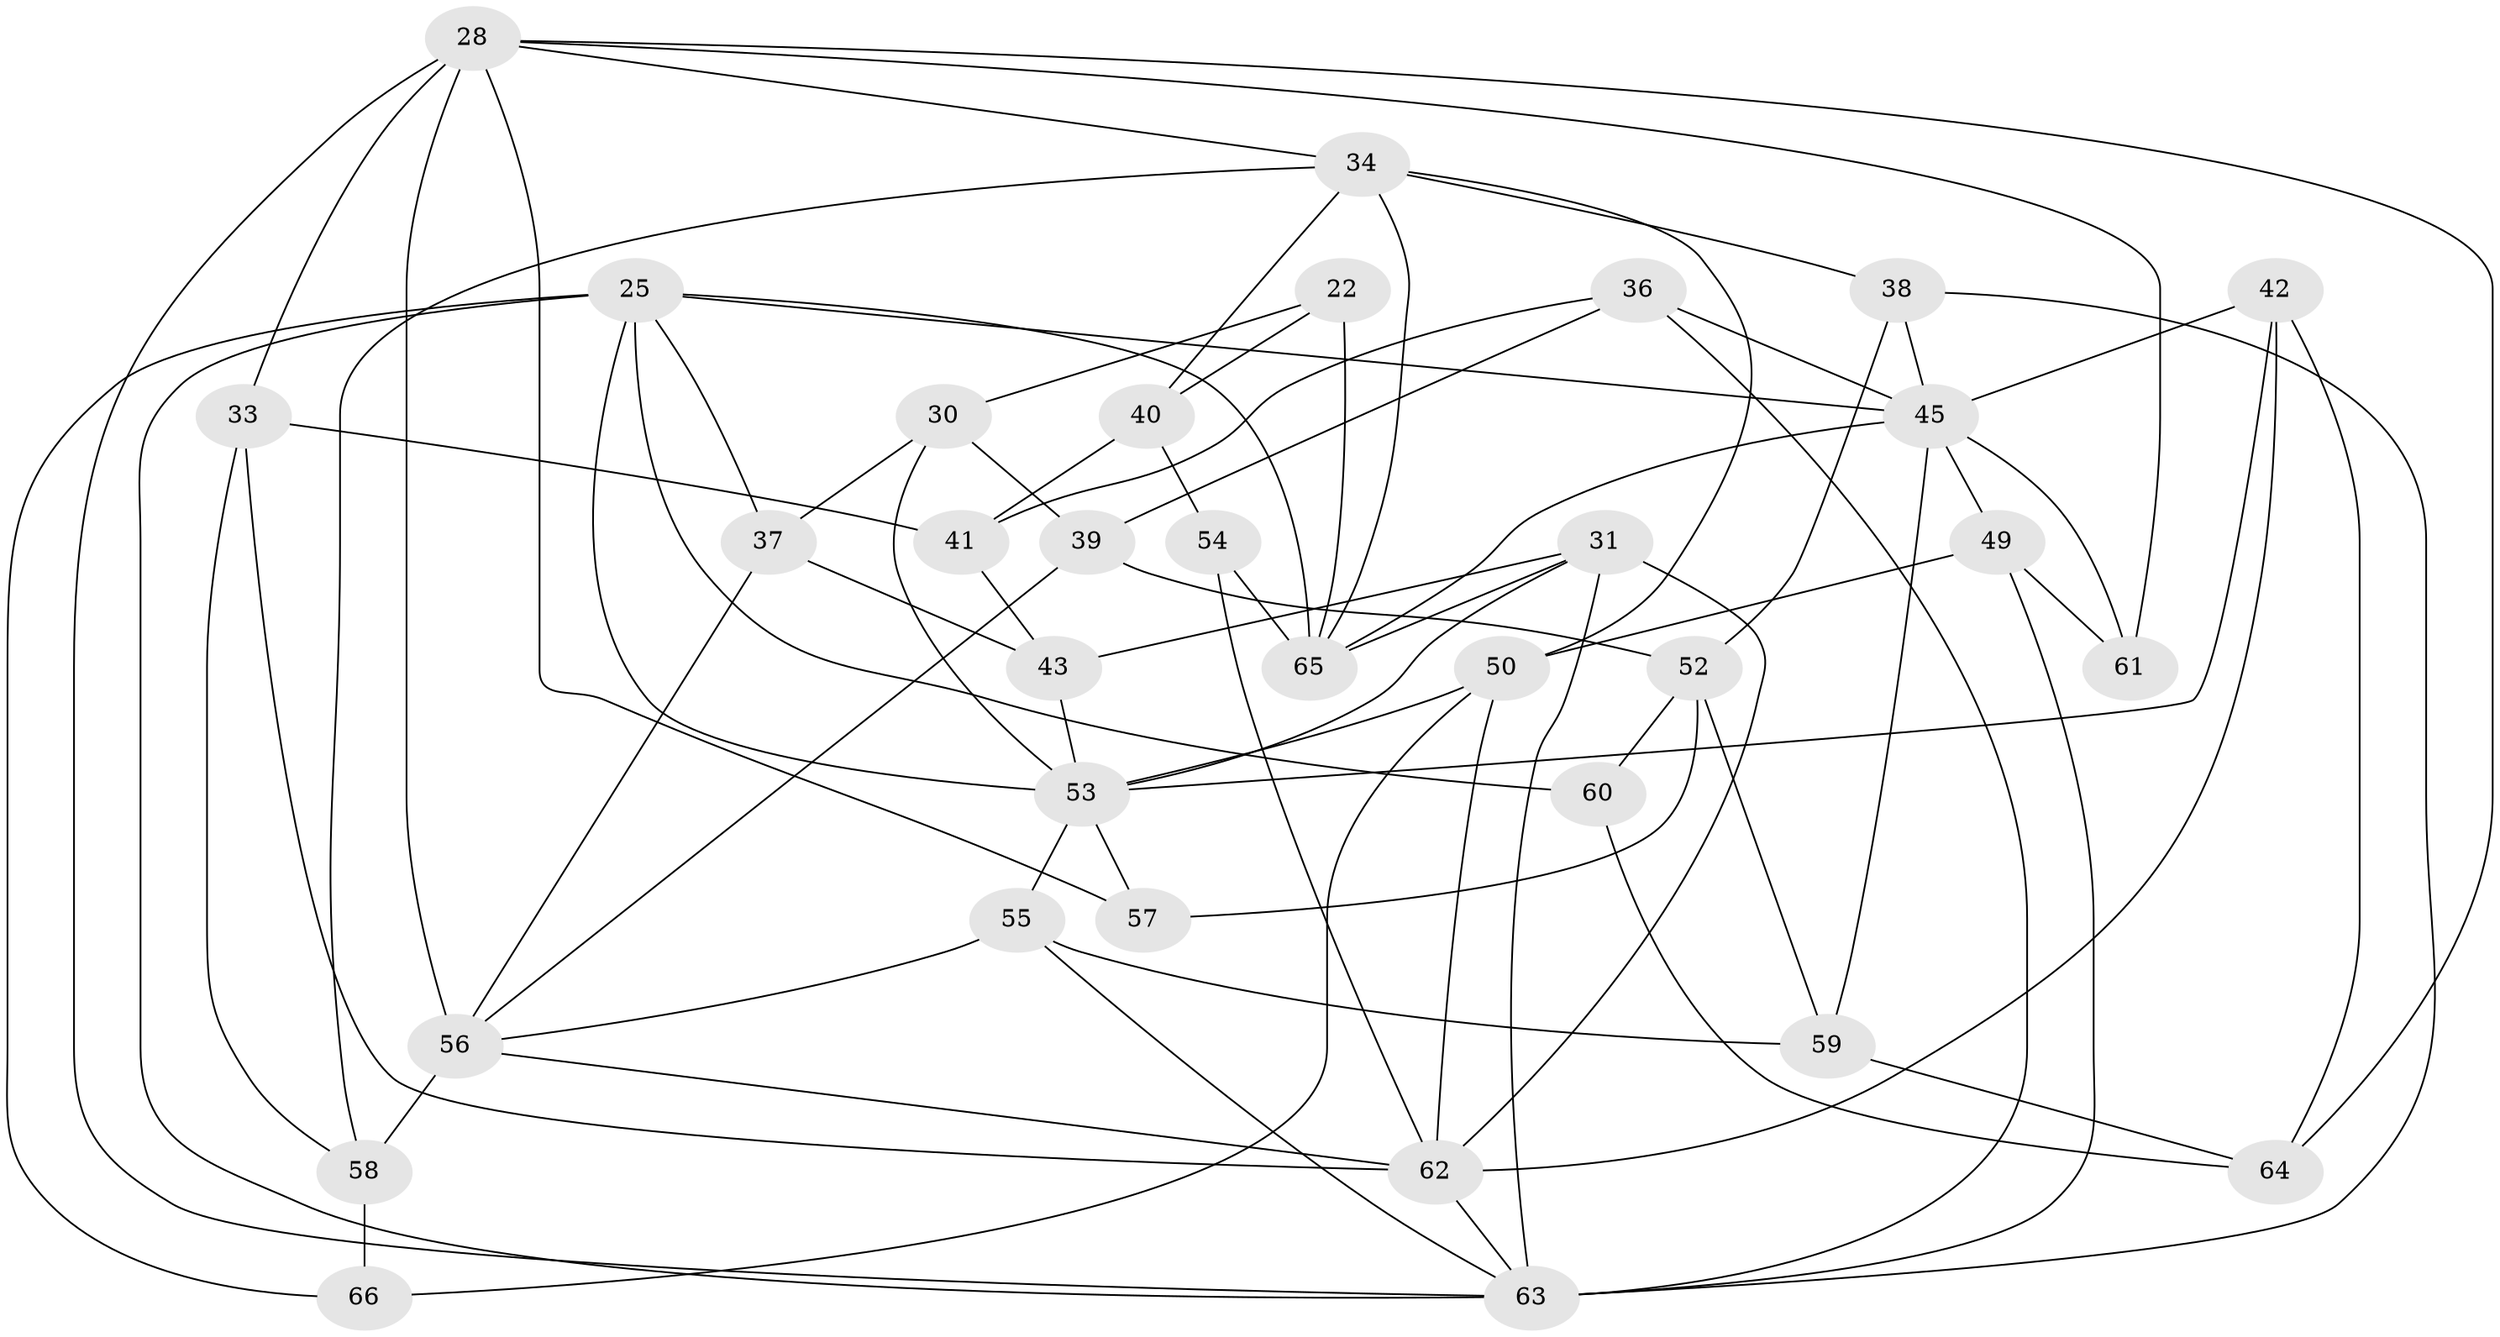 // original degree distribution, {4: 1.0}
// Generated by graph-tools (version 1.1) at 2025/58/03/09/25 04:58:51]
// undirected, 33 vertices, 78 edges
graph export_dot {
graph [start="1"]
  node [color=gray90,style=filled];
  22;
  25 [super="+3+7+8+10"];
  28 [super="+13+14"];
  30;
  31 [super="+17"];
  33;
  34 [super="+15"];
  36;
  37;
  38;
  39;
  40;
  41;
  42;
  43;
  45 [super="+20+21"];
  49 [super="+46"];
  50 [super="+5+26+35"];
  52 [super="+51"];
  53 [super="+29+32"];
  54;
  55;
  56 [super="+2+12"];
  57;
  58 [super="+18"];
  59;
  60;
  61;
  62 [super="+47"];
  63 [super="+44"];
  64;
  65 [super="+48+23"];
  66;
  22 -- 30;
  22 -- 40;
  22 -- 65 [weight=2];
  25 -- 60;
  25 -- 66;
  25 -- 45;
  25 -- 65 [weight=2];
  25 -- 37;
  25 -- 53 [weight=5];
  25 -- 63;
  28 -- 64;
  28 -- 33;
  28 -- 56 [weight=2];
  28 -- 57;
  28 -- 61;
  28 -- 63;
  28 -- 34;
  30 -- 37;
  30 -- 39;
  30 -- 53;
  31 -- 43;
  31 -- 65 [weight=2];
  31 -- 53 [weight=2];
  31 -- 62 [weight=2];
  31 -- 63;
  33 -- 62;
  33 -- 41;
  33 -- 58;
  34 -- 40;
  34 -- 38;
  34 -- 65;
  34 -- 58;
  34 -- 50;
  36 -- 39;
  36 -- 41;
  36 -- 63;
  36 -- 45;
  37 -- 56;
  37 -- 43;
  38 -- 52;
  38 -- 63;
  38 -- 45;
  39 -- 52;
  39 -- 56;
  40 -- 41;
  40 -- 54;
  41 -- 43;
  42 -- 53;
  42 -- 64;
  42 -- 62;
  42 -- 45;
  43 -- 53;
  45 -- 61;
  45 -- 65;
  45 -- 49;
  45 -- 59;
  49 -- 61 [weight=2];
  49 -- 63;
  49 -- 50 [weight=2];
  50 -- 62 [weight=3];
  50 -- 53 [weight=3];
  50 -- 66;
  52 -- 60 [weight=2];
  52 -- 57;
  52 -- 59;
  53 -- 57 [weight=2];
  53 -- 55;
  54 -- 62;
  54 -- 65 [weight=2];
  55 -- 59;
  55 -- 56;
  55 -- 63;
  56 -- 58 [weight=2];
  56 -- 62;
  58 -- 66 [weight=2];
  59 -- 64;
  60 -- 64;
  62 -- 63;
}
